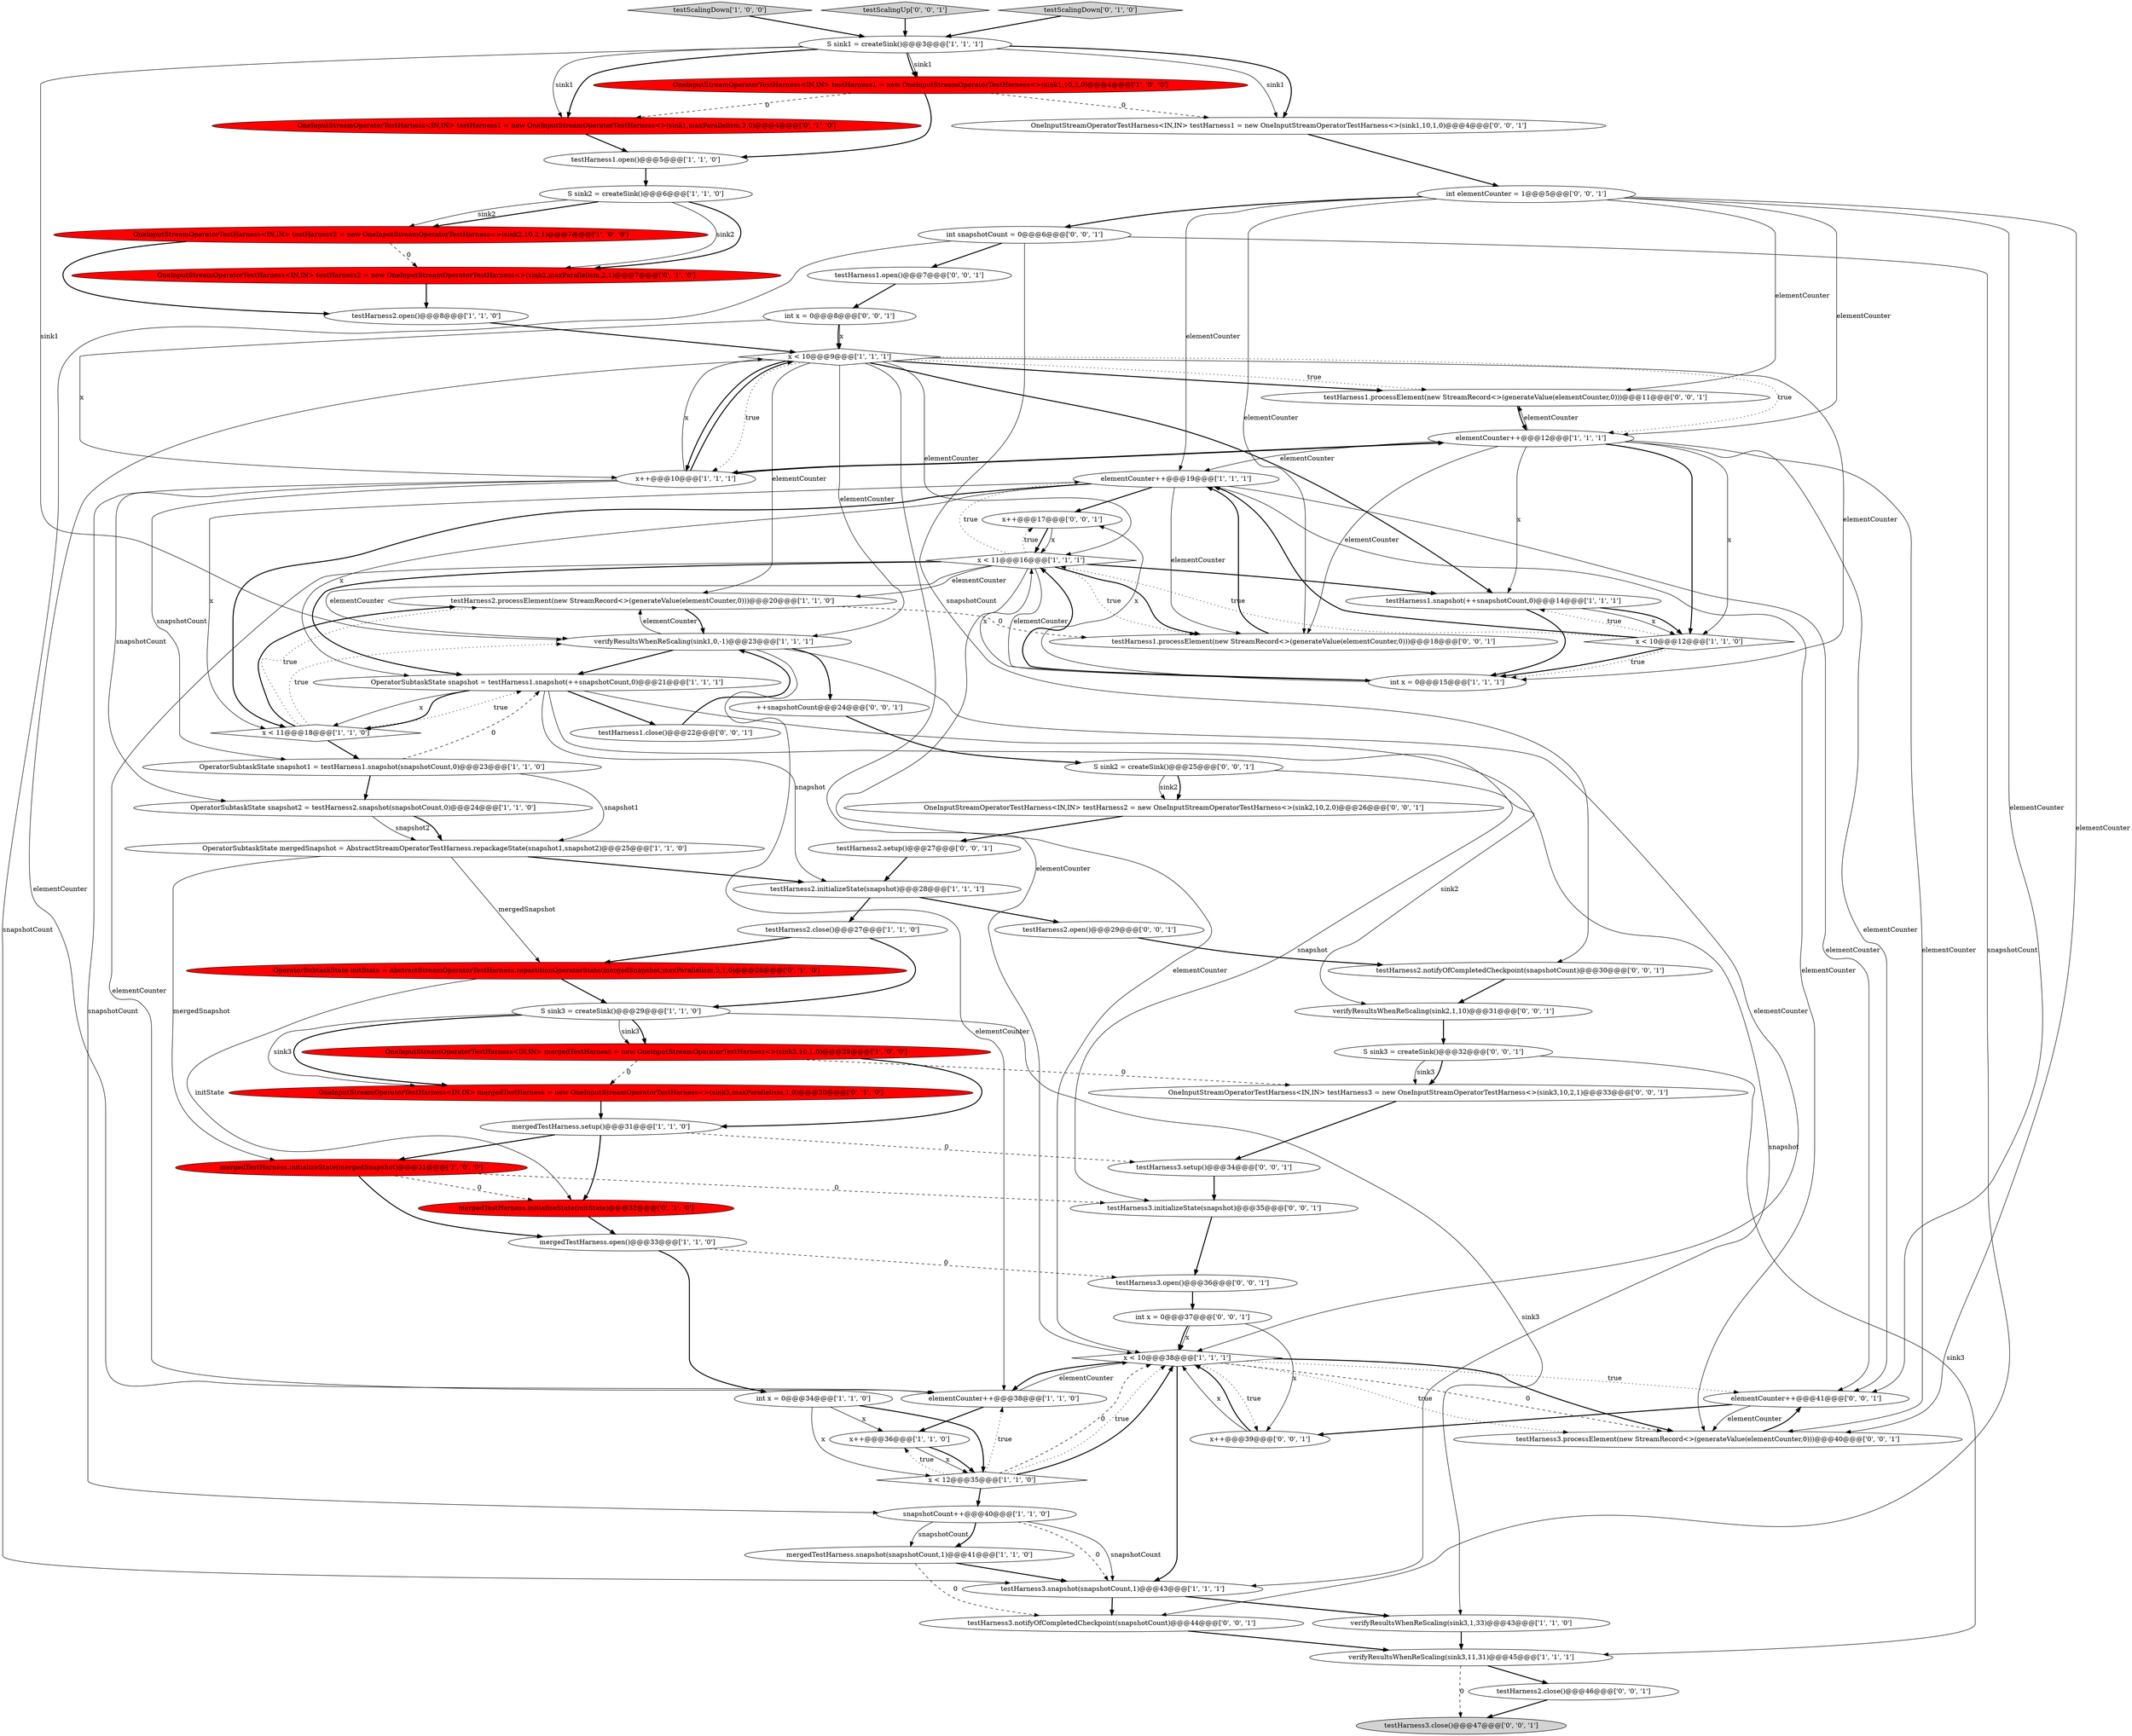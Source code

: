 digraph {
63 [style = filled, label = "testHarness3.initializeState(snapshot)@@@35@@@['0', '0', '1']", fillcolor = white, shape = ellipse image = "AAA0AAABBB3BBB"];
46 [style = filled, label = "testHarness1.processElement(new StreamRecord<>(generateValue(elementCounter,0)))@@@18@@@['0', '0', '1']", fillcolor = white, shape = ellipse image = "AAA0AAABBB3BBB"];
68 [style = filled, label = "elementCounter++@@@41@@@['0', '0', '1']", fillcolor = white, shape = ellipse image = "AAA0AAABBB3BBB"];
50 [style = filled, label = "testHarness2.notifyOfCompletedCheckpoint(snapshotCount)@@@30@@@['0', '0', '1']", fillcolor = white, shape = ellipse image = "AAA0AAABBB3BBB"];
53 [style = filled, label = "OneInputStreamOperatorTestHarness<IN,IN> testHarness2 = new OneInputStreamOperatorTestHarness<>(sink2,10,2,0)@@@26@@@['0', '0', '1']", fillcolor = white, shape = ellipse image = "AAA0AAABBB3BBB"];
29 [style = filled, label = "snapshotCount++@@@40@@@['1', '1', '0']", fillcolor = white, shape = ellipse image = "AAA0AAABBB1BBB"];
18 [style = filled, label = "mergedTestHarness.setup()@@@31@@@['1', '1', '0']", fillcolor = white, shape = ellipse image = "AAA0AAABBB1BBB"];
31 [style = filled, label = "testHarness2.close()@@@27@@@['1', '1', '0']", fillcolor = white, shape = ellipse image = "AAA0AAABBB1BBB"];
41 [style = filled, label = "OneInputStreamOperatorTestHarness<IN,IN> testHarness2 = new OneInputStreamOperatorTestHarness<>(sink2,maxParallelism,2,1)@@@7@@@['0', '1', '0']", fillcolor = red, shape = ellipse image = "AAA1AAABBB2BBB"];
25 [style = filled, label = "verifyResultsWhenReScaling(sink3,1,33)@@@43@@@['1', '1', '0']", fillcolor = white, shape = ellipse image = "AAA0AAABBB1BBB"];
73 [style = filled, label = "int x = 0@@@8@@@['0', '0', '1']", fillcolor = white, shape = ellipse image = "AAA0AAABBB3BBB"];
7 [style = filled, label = "testHarness2.processElement(new StreamRecord<>(generateValue(elementCounter,0)))@@@20@@@['1', '1', '0']", fillcolor = white, shape = ellipse image = "AAA0AAABBB1BBB"];
49 [style = filled, label = "++snapshotCount@@@24@@@['0', '0', '1']", fillcolor = white, shape = ellipse image = "AAA0AAABBB3BBB"];
70 [style = filled, label = "S sink2 = createSink()@@@25@@@['0', '0', '1']", fillcolor = white, shape = ellipse image = "AAA0AAABBB3BBB"];
17 [style = filled, label = "mergedTestHarness.initializeState(mergedSnapshot)@@@31@@@['1', '0', '0']", fillcolor = red, shape = ellipse image = "AAA1AAABBB1BBB"];
14 [style = filled, label = "x++@@@36@@@['1', '1', '0']", fillcolor = white, shape = ellipse image = "AAA0AAABBB1BBB"];
66 [style = filled, label = "testHarness3.close()@@@47@@@['0', '0', '1']", fillcolor = lightgray, shape = ellipse image = "AAA0AAABBB3BBB"];
64 [style = filled, label = "OneInputStreamOperatorTestHarness<IN,IN> testHarness1 = new OneInputStreamOperatorTestHarness<>(sink1,10,1,0)@@@4@@@['0', '0', '1']", fillcolor = white, shape = ellipse image = "AAA0AAABBB3BBB"];
8 [style = filled, label = "testHarness2.initializeState(snapshot)@@@28@@@['1', '1', '1']", fillcolor = white, shape = ellipse image = "AAA0AAABBB1BBB"];
21 [style = filled, label = "OperatorSubtaskState mergedSnapshot = AbstractStreamOperatorTestHarness.repackageState(snapshot1,snapshot2)@@@25@@@['1', '1', '0']", fillcolor = white, shape = ellipse image = "AAA0AAABBB1BBB"];
27 [style = filled, label = "S sink2 = createSink()@@@6@@@['1', '1', '0']", fillcolor = white, shape = ellipse image = "AAA0AAABBB1BBB"];
35 [style = filled, label = "elementCounter++@@@19@@@['1', '1', '1']", fillcolor = white, shape = ellipse image = "AAA0AAABBB1BBB"];
43 [style = filled, label = "OneInputStreamOperatorTestHarness<IN,IN> mergedTestHarness = new OneInputStreamOperatorTestHarness<>(sink3,maxParallelism,1,0)@@@30@@@['0', '1', '0']", fillcolor = red, shape = ellipse image = "AAA1AAABBB2BBB"];
5 [style = filled, label = "x < 10@@@9@@@['1', '1', '1']", fillcolor = white, shape = diamond image = "AAA0AAABBB1BBB"];
28 [style = filled, label = "elementCounter++@@@38@@@['1', '1', '0']", fillcolor = white, shape = ellipse image = "AAA0AAABBB1BBB"];
38 [style = filled, label = "testHarness1.snapshot(++snapshotCount,0)@@@14@@@['1', '1', '1']", fillcolor = white, shape = ellipse image = "AAA0AAABBB1BBB"];
69 [style = filled, label = "verifyResultsWhenReScaling(sink2,1,10)@@@31@@@['0', '0', '1']", fillcolor = white, shape = ellipse image = "AAA0AAABBB3BBB"];
71 [style = filled, label = "int snapshotCount = 0@@@6@@@['0', '0', '1']", fillcolor = white, shape = ellipse image = "AAA0AAABBB3BBB"];
13 [style = filled, label = "OperatorSubtaskState snapshot1 = testHarness1.snapshot(snapshotCount,0)@@@23@@@['1', '1', '0']", fillcolor = white, shape = ellipse image = "AAA0AAABBB1BBB"];
24 [style = filled, label = "testScalingDown['1', '0', '0']", fillcolor = lightgray, shape = diamond image = "AAA0AAABBB1BBB"];
60 [style = filled, label = "testHarness2.open()@@@29@@@['0', '0', '1']", fillcolor = white, shape = ellipse image = "AAA0AAABBB3BBB"];
61 [style = filled, label = "x++@@@17@@@['0', '0', '1']", fillcolor = white, shape = ellipse image = "AAA0AAABBB3BBB"];
15 [style = filled, label = "int x = 0@@@34@@@['1', '1', '0']", fillcolor = white, shape = ellipse image = "AAA0AAABBB1BBB"];
51 [style = filled, label = "OneInputStreamOperatorTestHarness<IN,IN> testHarness3 = new OneInputStreamOperatorTestHarness<>(sink3,10,2,1)@@@33@@@['0', '0', '1']", fillcolor = white, shape = ellipse image = "AAA0AAABBB3BBB"];
44 [style = filled, label = "OperatorSubtaskState initState = AbstractStreamOperatorTestHarness.repartitionOperatorState(mergedSnapshot,maxParallelism,2,1,0)@@@28@@@['0', '1', '0']", fillcolor = red, shape = ellipse image = "AAA1AAABBB2BBB"];
62 [style = filled, label = "testHarness1.open()@@@7@@@['0', '0', '1']", fillcolor = white, shape = ellipse image = "AAA0AAABBB3BBB"];
33 [style = filled, label = "testHarness1.open()@@@5@@@['1', '1', '0']", fillcolor = white, shape = ellipse image = "AAA0AAABBB1BBB"];
11 [style = filled, label = "OperatorSubtaskState snapshot = testHarness1.snapshot(++snapshotCount,0)@@@21@@@['1', '1', '1']", fillcolor = white, shape = ellipse image = "AAA0AAABBB1BBB"];
6 [style = filled, label = "testHarness2.open()@@@8@@@['1', '1', '0']", fillcolor = white, shape = ellipse image = "AAA0AAABBB1BBB"];
30 [style = filled, label = "x < 12@@@35@@@['1', '1', '0']", fillcolor = white, shape = diamond image = "AAA0AAABBB1BBB"];
55 [style = filled, label = "int elementCounter = 1@@@5@@@['0', '0', '1']", fillcolor = white, shape = ellipse image = "AAA0AAABBB3BBB"];
48 [style = filled, label = "testHarness1.processElement(new StreamRecord<>(generateValue(elementCounter,0)))@@@11@@@['0', '0', '1']", fillcolor = white, shape = ellipse image = "AAA0AAABBB3BBB"];
34 [style = filled, label = "verifyResultsWhenReScaling(sink1,0,-1)@@@23@@@['1', '1', '1']", fillcolor = white, shape = ellipse image = "AAA0AAABBB1BBB"];
20 [style = filled, label = "x < 11@@@16@@@['1', '1', '1']", fillcolor = white, shape = diamond image = "AAA0AAABBB1BBB"];
47 [style = filled, label = "testHarness3.setup()@@@34@@@['0', '0', '1']", fillcolor = white, shape = ellipse image = "AAA0AAABBB3BBB"];
65 [style = filled, label = "testHarness3.open()@@@36@@@['0', '0', '1']", fillcolor = white, shape = ellipse image = "AAA0AAABBB3BBB"];
36 [style = filled, label = "OneInputStreamOperatorTestHarness<IN,IN> mergedTestHarness = new OneInputStreamOperatorTestHarness<>(sink3,10,1,0)@@@29@@@['1', '0', '0']", fillcolor = red, shape = ellipse image = "AAA1AAABBB1BBB"];
1 [style = filled, label = "OperatorSubtaskState snapshot2 = testHarness2.snapshot(snapshotCount,0)@@@24@@@['1', '1', '0']", fillcolor = white, shape = ellipse image = "AAA0AAABBB1BBB"];
32 [style = filled, label = "OneInputStreamOperatorTestHarness<IN,IN> testHarness1 = new OneInputStreamOperatorTestHarness<>(sink1,10,2,0)@@@4@@@['1', '0', '0']", fillcolor = red, shape = ellipse image = "AAA1AAABBB1BBB"];
54 [style = filled, label = "testScalingUp['0', '0', '1']", fillcolor = lightgray, shape = diamond image = "AAA0AAABBB3BBB"];
59 [style = filled, label = "testHarness3.notifyOfCompletedCheckpoint(snapshotCount)@@@44@@@['0', '0', '1']", fillcolor = white, shape = ellipse image = "AAA0AAABBB3BBB"];
16 [style = filled, label = "x < 10@@@38@@@['1', '1', '1']", fillcolor = white, shape = diamond image = "AAA0AAABBB1BBB"];
23 [style = filled, label = "mergedTestHarness.snapshot(snapshotCount,1)@@@41@@@['1', '1', '0']", fillcolor = white, shape = ellipse image = "AAA0AAABBB1BBB"];
52 [style = filled, label = "testHarness1.close()@@@22@@@['0', '0', '1']", fillcolor = white, shape = ellipse image = "AAA0AAABBB3BBB"];
56 [style = filled, label = "testHarness3.processElement(new StreamRecord<>(generateValue(elementCounter,0)))@@@40@@@['0', '0', '1']", fillcolor = white, shape = ellipse image = "AAA0AAABBB3BBB"];
2 [style = filled, label = "x < 11@@@18@@@['1', '1', '0']", fillcolor = white, shape = diamond image = "AAA0AAABBB1BBB"];
3 [style = filled, label = "mergedTestHarness.open()@@@33@@@['1', '1', '0']", fillcolor = white, shape = ellipse image = "AAA0AAABBB1BBB"];
58 [style = filled, label = "int x = 0@@@37@@@['0', '0', '1']", fillcolor = white, shape = ellipse image = "AAA0AAABBB3BBB"];
0 [style = filled, label = "int x = 0@@@15@@@['1', '1', '1']", fillcolor = white, shape = ellipse image = "AAA0AAABBB1BBB"];
4 [style = filled, label = "verifyResultsWhenReScaling(sink3,11,31)@@@45@@@['1', '1', '1']", fillcolor = white, shape = ellipse image = "AAA0AAABBB1BBB"];
67 [style = filled, label = "testHarness2.setup()@@@27@@@['0', '0', '1']", fillcolor = white, shape = ellipse image = "AAA0AAABBB3BBB"];
42 [style = filled, label = "testScalingDown['0', '1', '0']", fillcolor = lightgray, shape = diamond image = "AAA0AAABBB2BBB"];
19 [style = filled, label = "S sink1 = createSink()@@@3@@@['1', '1', '1']", fillcolor = white, shape = ellipse image = "AAA0AAABBB1BBB"];
37 [style = filled, label = "x < 10@@@12@@@['1', '1', '0']", fillcolor = white, shape = diamond image = "AAA0AAABBB1BBB"];
72 [style = filled, label = "x++@@@39@@@['0', '0', '1']", fillcolor = white, shape = ellipse image = "AAA0AAABBB3BBB"];
45 [style = filled, label = "S sink3 = createSink()@@@32@@@['0', '0', '1']", fillcolor = white, shape = ellipse image = "AAA0AAABBB3BBB"];
57 [style = filled, label = "testHarness2.close()@@@46@@@['0', '0', '1']", fillcolor = white, shape = ellipse image = "AAA0AAABBB3BBB"];
26 [style = filled, label = "testHarness3.snapshot(snapshotCount,1)@@@43@@@['1', '1', '1']", fillcolor = white, shape = ellipse image = "AAA0AAABBB1BBB"];
12 [style = filled, label = "x++@@@10@@@['1', '1', '1']", fillcolor = white, shape = ellipse image = "AAA0AAABBB1BBB"];
40 [style = filled, label = "mergedTestHarness.initializeState(initState)@@@32@@@['0', '1', '0']", fillcolor = red, shape = ellipse image = "AAA1AAABBB2BBB"];
22 [style = filled, label = "S sink3 = createSink()@@@29@@@['1', '1', '0']", fillcolor = white, shape = ellipse image = "AAA0AAABBB1BBB"];
39 [style = filled, label = "OneInputStreamOperatorTestHarness<IN,IN> testHarness1 = new OneInputStreamOperatorTestHarness<>(sink1,maxParallelism,2,0)@@@4@@@['0', '1', '0']", fillcolor = red, shape = ellipse image = "AAA1AAABBB2BBB"];
10 [style = filled, label = "elementCounter++@@@12@@@['1', '1', '1']", fillcolor = white, shape = ellipse image = "AAA0AAABBB1BBB"];
9 [style = filled, label = "OneInputStreamOperatorTestHarness<IN,IN> testHarness2 = new OneInputStreamOperatorTestHarness<>(sink2,10,2,1)@@@7@@@['1', '0', '0']", fillcolor = red, shape = ellipse image = "AAA1AAABBB1BBB"];
28->16 [style = solid, label="elementCounter"];
37->0 [style = bold, label=""];
14->30 [style = solid, label="x"];
55->56 [style = solid, label="elementCounter"];
12->5 [style = bold, label=""];
34->7 [style = solid, label="elementCounter"];
19->39 [style = solid, label="sink1"];
38->37 [style = solid, label="x"];
19->64 [style = solid, label="sink1"];
16->68 [style = dotted, label="true"];
27->9 [style = bold, label=""];
71->62 [style = bold, label=""];
21->8 [style = bold, label=""];
10->38 [style = solid, label="x"];
60->50 [style = bold, label=""];
3->65 [style = dashed, label="0"];
5->12 [style = dotted, label="true"];
70->53 [style = bold, label=""];
43->18 [style = bold, label=""];
62->73 [style = bold, label=""];
5->28 [style = solid, label="elementCounter"];
29->23 [style = solid, label="snapshotCount"];
5->38 [style = bold, label=""];
30->16 [style = dashed, label="0"];
54->19 [style = bold, label=""];
34->16 [style = solid, label="elementCounter"];
30->29 [style = bold, label=""];
13->1 [style = bold, label=""];
10->46 [style = solid, label="elementCounter"];
28->14 [style = bold, label=""];
9->6 [style = bold, label=""];
5->48 [style = dotted, label="true"];
55->68 [style = solid, label="elementCounter"];
2->11 [style = dotted, label="true"];
44->40 [style = solid, label="initState"];
37->38 [style = dotted, label="true"];
29->26 [style = dashed, label="0"];
45->4 [style = solid, label="sink3"];
12->10 [style = bold, label=""];
20->0 [style = solid, label="elementCounter"];
67->8 [style = bold, label=""];
1->21 [style = solid, label="snapshot2"];
20->28 [style = solid, label="elementCounter"];
1->21 [style = bold, label=""];
10->12 [style = bold, label=""];
32->64 [style = dashed, label="0"];
51->47 [style = bold, label=""];
36->18 [style = bold, label=""];
48->10 [style = bold, label=""];
22->25 [style = solid, label="sink3"];
9->41 [style = dashed, label="0"];
71->26 [style = solid, label="snapshotCount"];
0->61 [style = solid, label="x"];
49->70 [style = bold, label=""];
42->19 [style = bold, label=""];
72->16 [style = bold, label=""];
71->50 [style = solid, label="snapshotCount"];
10->35 [style = solid, label="elementCounter"];
22->36 [style = solid, label="sink3"];
24->19 [style = bold, label=""];
14->30 [style = bold, label=""];
50->69 [style = bold, label=""];
68->72 [style = bold, label=""];
12->1 [style = solid, label="snapshotCount"];
58->16 [style = bold, label=""];
16->56 [style = bold, label=""];
35->68 [style = solid, label="elementCounter"];
35->61 [style = bold, label=""];
12->13 [style = solid, label="snapshotCount"];
22->43 [style = bold, label=""];
16->26 [style = bold, label=""];
19->39 [style = bold, label=""];
20->7 [style = solid, label="elementCounter"];
59->4 [style = bold, label=""];
11->2 [style = solid, label="x"];
41->6 [style = bold, label=""];
21->17 [style = solid, label="mergedSnapshot"];
29->23 [style = bold, label=""];
20->38 [style = bold, label=""];
47->63 [style = bold, label=""];
23->59 [style = dashed, label="0"];
33->27 [style = bold, label=""];
12->29 [style = solid, label="snapshotCount"];
19->34 [style = solid, label="sink1"];
5->7 [style = solid, label="elementCounter"];
20->34 [style = solid, label="elementCounter"];
11->8 [style = solid, label="snapshot"];
4->66 [style = dashed, label="0"];
21->44 [style = solid, label="mergedSnapshot"];
38->37 [style = bold, label=""];
40->3 [style = bold, label=""];
10->56 [style = solid, label="elementCounter"];
5->34 [style = solid, label="elementCounter"];
38->0 [style = bold, label=""];
37->20 [style = dotted, label="true"];
27->41 [style = solid, label="sink2"];
73->5 [style = solid, label="x"];
0->20 [style = bold, label=""];
44->22 [style = bold, label=""];
30->28 [style = dotted, label="true"];
11->26 [style = solid, label="snapshot"];
13->11 [style = dashed, label="0"];
61->20 [style = bold, label=""];
15->14 [style = solid, label="x"];
55->48 [style = solid, label="elementCounter"];
56->68 [style = bold, label=""];
19->32 [style = solid, label="sink1"];
73->5 [style = bold, label=""];
20->35 [style = dotted, label="true"];
19->64 [style = bold, label=""];
63->65 [style = bold, label=""];
71->59 [style = solid, label="snapshotCount"];
15->30 [style = solid, label="x"];
8->31 [style = bold, label=""];
4->57 [style = bold, label=""];
45->51 [style = bold, label=""];
34->49 [style = bold, label=""];
57->66 [style = bold, label=""];
64->55 [style = bold, label=""];
55->71 [style = bold, label=""];
18->40 [style = bold, label=""];
5->10 [style = dotted, label="true"];
35->2 [style = bold, label=""];
32->33 [style = bold, label=""];
39->33 [style = bold, label=""];
55->10 [style = solid, label="elementCounter"];
30->14 [style = dotted, label="true"];
73->12 [style = solid, label="x"];
55->46 [style = solid, label="elementCounter"];
29->26 [style = solid, label="snapshotCount"];
6->5 [style = bold, label=""];
12->5 [style = solid, label="x"];
20->46 [style = dotted, label="true"];
19->32 [style = bold, label=""];
11->63 [style = solid, label="snapshot"];
7->46 [style = dashed, label="0"];
31->44 [style = bold, label=""];
37->0 [style = dotted, label="true"];
35->2 [style = solid, label="x"];
46->35 [style = bold, label=""];
17->3 [style = bold, label=""];
32->39 [style = dashed, label="0"];
35->56 [style = solid, label="elementCounter"];
5->0 [style = solid, label="elementCounter"];
37->35 [style = bold, label=""];
45->51 [style = solid, label="sink3"];
26->59 [style = bold, label=""];
58->72 [style = solid, label="x"];
53->67 [style = bold, label=""];
16->56 [style = dotted, label="true"];
10->37 [style = bold, label=""];
20->11 [style = bold, label=""];
10->68 [style = solid, label="elementCounter"];
18->47 [style = dashed, label="0"];
20->16 [style = solid, label="elementCounter"];
31->22 [style = bold, label=""];
58->16 [style = solid, label="x"];
2->34 [style = dotted, label="true"];
10->37 [style = solid, label="x"];
13->21 [style = solid, label="snapshot1"];
35->46 [style = solid, label="elementCounter"];
26->25 [style = bold, label=""];
20->46 [style = bold, label=""];
8->60 [style = bold, label=""];
23->26 [style = bold, label=""];
18->17 [style = bold, label=""];
70->53 [style = solid, label="sink2"];
25->4 [style = bold, label=""];
3->15 [style = bold, label=""];
15->30 [style = bold, label=""];
11->52 [style = bold, label=""];
52->34 [style = bold, label=""];
36->43 [style = dashed, label="0"];
11->2 [style = bold, label=""];
34->11 [style = bold, label=""];
5->16 [style = solid, label="elementCounter"];
35->11 [style = solid, label="x"];
34->28 [style = solid, label="elementCounter"];
2->13 [style = bold, label=""];
61->20 [style = solid, label="x"];
72->16 [style = solid, label="x"];
10->48 [style = solid, label="elementCounter"];
65->58 [style = bold, label=""];
7->34 [style = bold, label=""];
16->56 [style = dashed, label="0"];
16->28 [style = bold, label=""];
30->16 [style = dotted, label="true"];
5->12 [style = bold, label=""];
55->35 [style = solid, label="elementCounter"];
20->61 [style = dotted, label="true"];
17->40 [style = dashed, label="0"];
2->7 [style = dotted, label="true"];
22->36 [style = bold, label=""];
27->9 [style = solid, label="sink2"];
70->69 [style = solid, label="sink2"];
27->41 [style = bold, label=""];
17->63 [style = dashed, label="0"];
5->48 [style = bold, label=""];
68->56 [style = solid, label="elementCounter"];
22->43 [style = solid, label="sink3"];
2->7 [style = bold, label=""];
16->72 [style = dotted, label="true"];
36->51 [style = dashed, label="0"];
30->16 [style = bold, label=""];
0->20 [style = solid, label="x"];
69->45 [style = bold, label=""];
5->20 [style = solid, label="elementCounter"];
}
